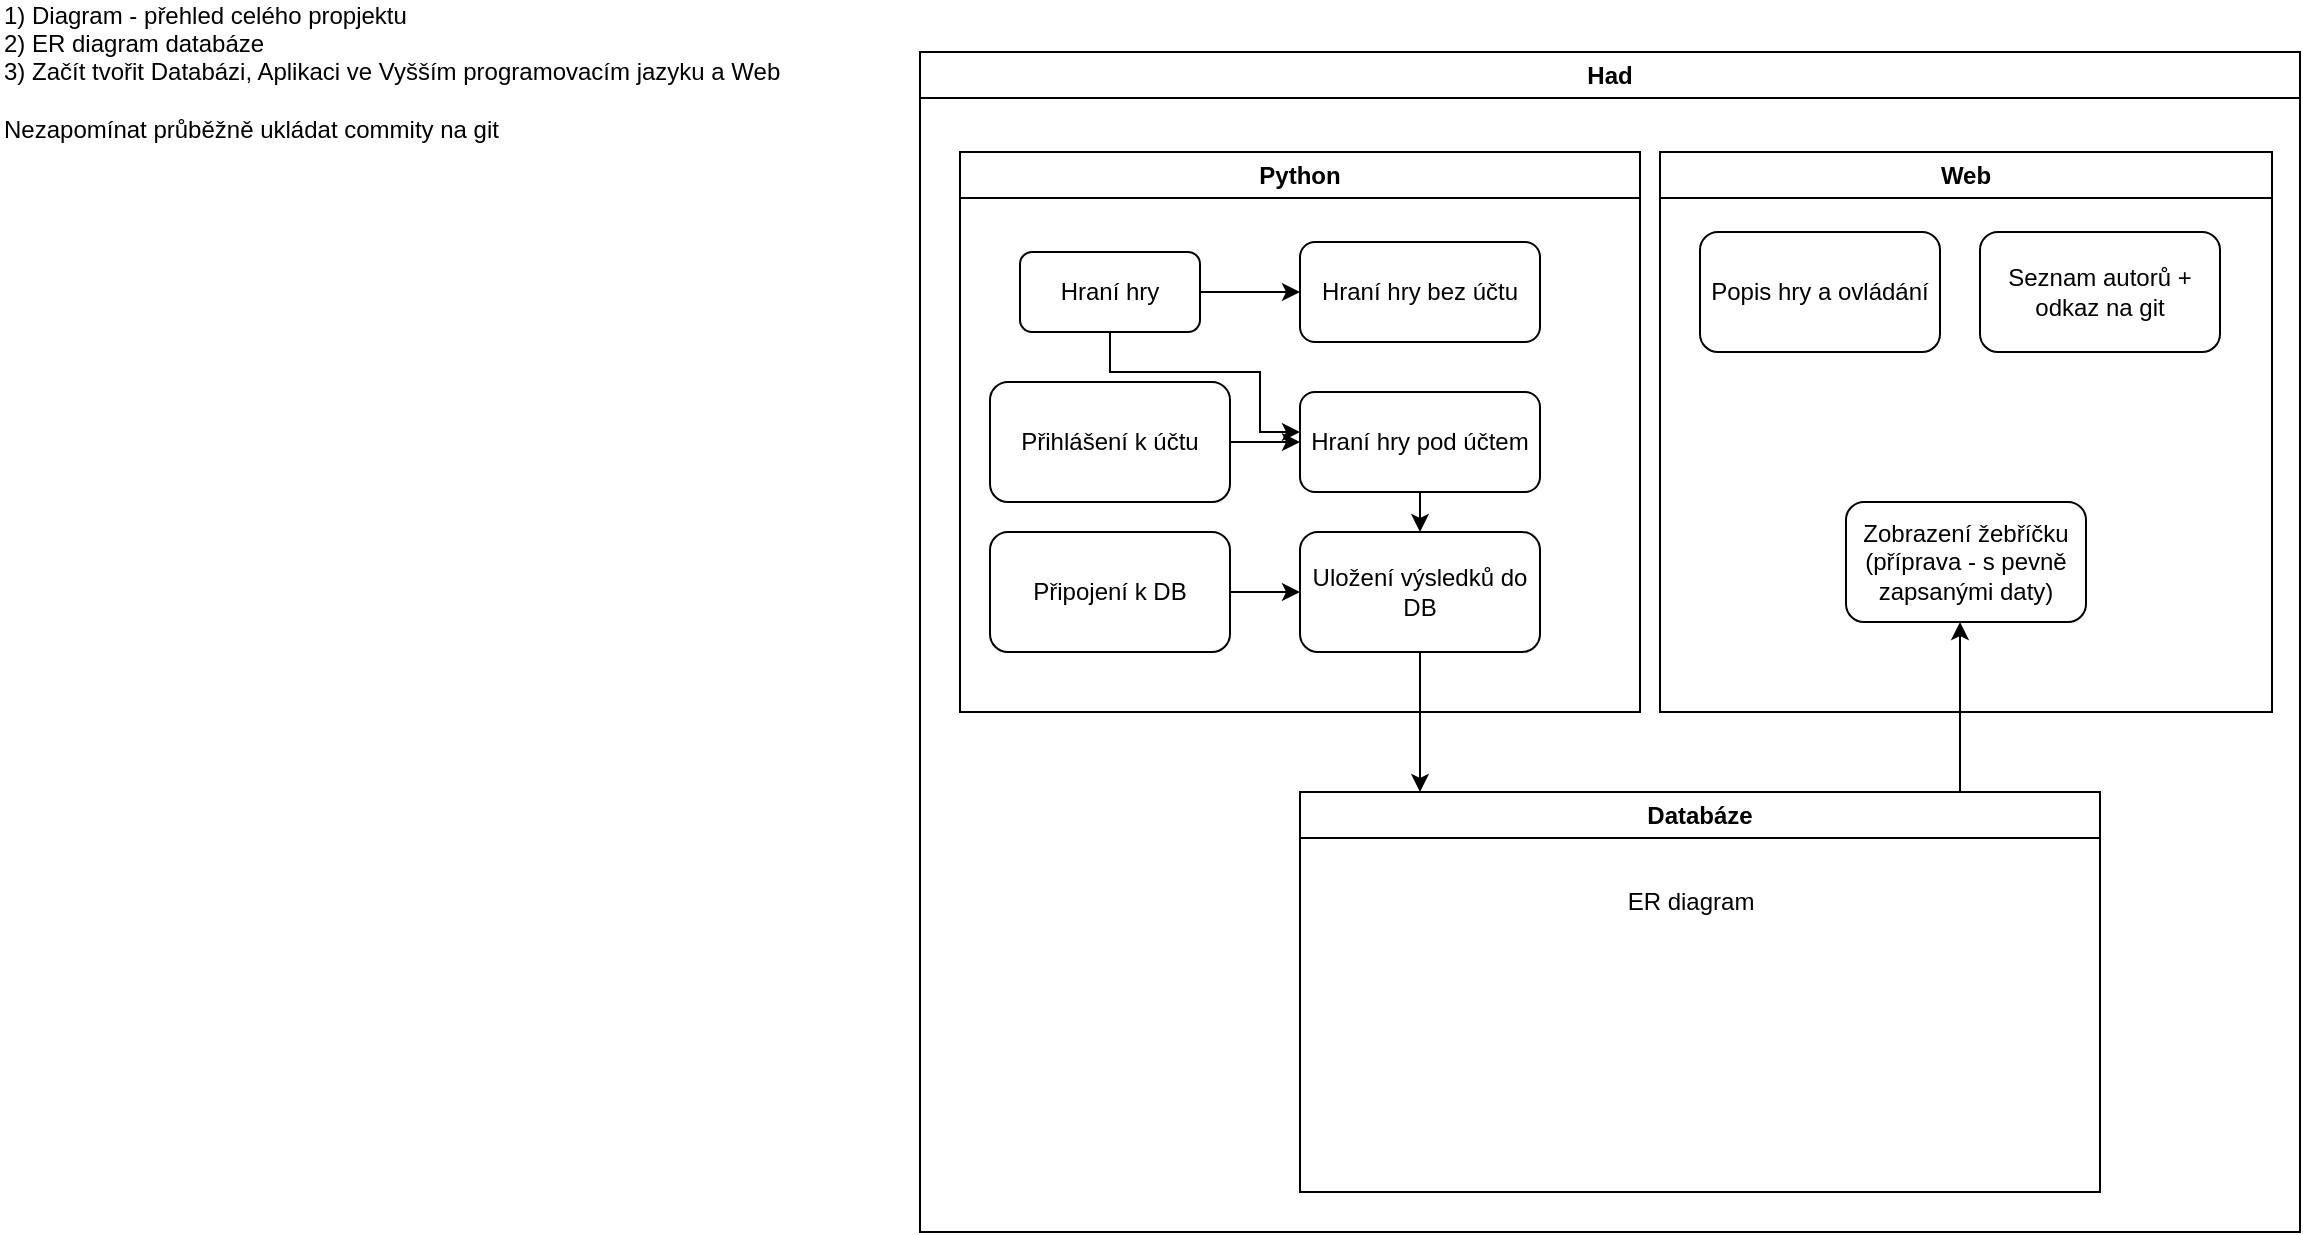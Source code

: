 <mxfile version="26.1.2">
  <diagram name="Stránka-1" id="qjKWmR6XjpJY7fzwHdBK">
    <mxGraphModel dx="1551" dy="366" grid="1" gridSize="10" guides="1" tooltips="1" connect="1" arrows="1" fold="1" page="1" pageScale="1" pageWidth="827" pageHeight="1169" math="0" shadow="0">
      <root>
        <mxCell id="0" />
        <mxCell id="1" parent="0" />
        <mxCell id="0MSs8RMA7VM3ZxcKQ-7_-2" value="Had" style="swimlane;whiteSpace=wrap;html=1;" parent="1" vertex="1">
          <mxGeometry x="60" y="70" width="690" height="590" as="geometry" />
        </mxCell>
        <mxCell id="0MSs8RMA7VM3ZxcKQ-7_-3" value="Python" style="swimlane;whiteSpace=wrap;html=1;" parent="0MSs8RMA7VM3ZxcKQ-7_-2" vertex="1">
          <mxGeometry x="20" y="50" width="340" height="280" as="geometry" />
        </mxCell>
        <mxCell id="0MSs8RMA7VM3ZxcKQ-7_-9" value="" style="edgeStyle=orthogonalEdgeStyle;rounded=0;orthogonalLoop=1;jettySize=auto;html=1;" parent="0MSs8RMA7VM3ZxcKQ-7_-3" source="0MSs8RMA7VM3ZxcKQ-7_-6" target="0MSs8RMA7VM3ZxcKQ-7_-8" edge="1">
          <mxGeometry relative="1" as="geometry" />
        </mxCell>
        <mxCell id="0MSs8RMA7VM3ZxcKQ-7_-12" style="edgeStyle=orthogonalEdgeStyle;rounded=0;orthogonalLoop=1;jettySize=auto;html=1;" parent="0MSs8RMA7VM3ZxcKQ-7_-3" source="0MSs8RMA7VM3ZxcKQ-7_-6" target="0MSs8RMA7VM3ZxcKQ-7_-10" edge="1">
          <mxGeometry relative="1" as="geometry">
            <Array as="points">
              <mxPoint x="75" y="110" />
              <mxPoint x="150" y="110" />
              <mxPoint x="150" y="140" />
            </Array>
          </mxGeometry>
        </mxCell>
        <mxCell id="0MSs8RMA7VM3ZxcKQ-7_-6" value="Hraní hry" style="rounded=1;whiteSpace=wrap;html=1;" parent="0MSs8RMA7VM3ZxcKQ-7_-3" vertex="1">
          <mxGeometry x="30" y="50" width="90" height="40" as="geometry" />
        </mxCell>
        <mxCell id="0MSs8RMA7VM3ZxcKQ-7_-11" value="" style="edgeStyle=orthogonalEdgeStyle;rounded=0;orthogonalLoop=1;jettySize=auto;html=1;" parent="0MSs8RMA7VM3ZxcKQ-7_-3" source="0MSs8RMA7VM3ZxcKQ-7_-7" target="0MSs8RMA7VM3ZxcKQ-7_-10" edge="1">
          <mxGeometry relative="1" as="geometry" />
        </mxCell>
        <mxCell id="0MSs8RMA7VM3ZxcKQ-7_-7" value="Přihlášení k účtu" style="rounded=1;whiteSpace=wrap;html=1;" parent="0MSs8RMA7VM3ZxcKQ-7_-3" vertex="1">
          <mxGeometry x="15" y="115" width="120" height="60" as="geometry" />
        </mxCell>
        <mxCell id="0MSs8RMA7VM3ZxcKQ-7_-8" value="Hraní hry bez účtu" style="rounded=1;whiteSpace=wrap;html=1;" parent="0MSs8RMA7VM3ZxcKQ-7_-3" vertex="1">
          <mxGeometry x="170" y="45" width="120" height="50" as="geometry" />
        </mxCell>
        <mxCell id="0MSs8RMA7VM3ZxcKQ-7_-15" style="edgeStyle=orthogonalEdgeStyle;rounded=0;orthogonalLoop=1;jettySize=auto;html=1;" parent="0MSs8RMA7VM3ZxcKQ-7_-3" source="0MSs8RMA7VM3ZxcKQ-7_-10" target="0MSs8RMA7VM3ZxcKQ-7_-13" edge="1">
          <mxGeometry relative="1" as="geometry">
            <Array as="points">
              <mxPoint x="230" y="250" />
              <mxPoint x="230" y="250" />
            </Array>
          </mxGeometry>
        </mxCell>
        <mxCell id="0MSs8RMA7VM3ZxcKQ-7_-10" value="Hraní hry pod účtem" style="rounded=1;whiteSpace=wrap;html=1;" parent="0MSs8RMA7VM3ZxcKQ-7_-3" vertex="1">
          <mxGeometry x="170" y="120" width="120" height="50" as="geometry" />
        </mxCell>
        <mxCell id="0MSs8RMA7VM3ZxcKQ-7_-13" value="Uložení výsledků do DB" style="rounded=1;whiteSpace=wrap;html=1;" parent="0MSs8RMA7VM3ZxcKQ-7_-3" vertex="1">
          <mxGeometry x="170" y="190" width="120" height="60" as="geometry" />
        </mxCell>
        <mxCell id="0MSs8RMA7VM3ZxcKQ-7_-16" style="edgeStyle=orthogonalEdgeStyle;rounded=0;orthogonalLoop=1;jettySize=auto;html=1;" parent="0MSs8RMA7VM3ZxcKQ-7_-3" source="0MSs8RMA7VM3ZxcKQ-7_-14" target="0MSs8RMA7VM3ZxcKQ-7_-13" edge="1">
          <mxGeometry relative="1" as="geometry">
            <Array as="points">
              <mxPoint x="150" y="220" />
              <mxPoint x="150" y="220" />
            </Array>
          </mxGeometry>
        </mxCell>
        <mxCell id="0MSs8RMA7VM3ZxcKQ-7_-14" value="Připojení k DB" style="rounded=1;whiteSpace=wrap;html=1;" parent="0MSs8RMA7VM3ZxcKQ-7_-3" vertex="1">
          <mxGeometry x="15" y="190" width="120" height="60" as="geometry" />
        </mxCell>
        <mxCell id="0MSs8RMA7VM3ZxcKQ-7_-4" value="Web" style="swimlane;whiteSpace=wrap;html=1;" parent="0MSs8RMA7VM3ZxcKQ-7_-2" vertex="1">
          <mxGeometry x="370" y="50" width="306" height="280" as="geometry" />
        </mxCell>
        <mxCell id="ogkg47ltPt4l17h-MrAO-1" value="Zobrazení žebříčku (příprava - s pevně zapsanými daty)" style="rounded=1;whiteSpace=wrap;html=1;" parent="0MSs8RMA7VM3ZxcKQ-7_-4" vertex="1">
          <mxGeometry x="93" y="175" width="120" height="60" as="geometry" />
        </mxCell>
        <mxCell id="YN0aMrctigiGbvCtd7ZG-2" value="Popis hry a ovládání" style="rounded=1;whiteSpace=wrap;html=1;" parent="0MSs8RMA7VM3ZxcKQ-7_-4" vertex="1">
          <mxGeometry x="20" y="40" width="120" height="60" as="geometry" />
        </mxCell>
        <mxCell id="YN0aMrctigiGbvCtd7ZG-3" value="Seznam autorů + odkaz na git" style="rounded=1;whiteSpace=wrap;html=1;" parent="0MSs8RMA7VM3ZxcKQ-7_-4" vertex="1">
          <mxGeometry x="160" y="40" width="120" height="60" as="geometry" />
        </mxCell>
        <mxCell id="ogkg47ltPt4l17h-MrAO-3" style="edgeStyle=orthogonalEdgeStyle;rounded=0;orthogonalLoop=1;jettySize=auto;html=1;" parent="0MSs8RMA7VM3ZxcKQ-7_-2" source="0MSs8RMA7VM3ZxcKQ-7_-5" target="ogkg47ltPt4l17h-MrAO-1" edge="1">
          <mxGeometry relative="1" as="geometry">
            <Array as="points">
              <mxPoint x="520" y="340" />
              <mxPoint x="520" y="340" />
            </Array>
          </mxGeometry>
        </mxCell>
        <mxCell id="0MSs8RMA7VM3ZxcKQ-7_-5" value="Databáze" style="swimlane;whiteSpace=wrap;html=1;" parent="0MSs8RMA7VM3ZxcKQ-7_-2" vertex="1">
          <mxGeometry x="190" y="370" width="400" height="200" as="geometry" />
        </mxCell>
        <mxCell id="BXycLAXEMc2fm0GsMhos-1" value="ER diagram" style="text;html=1;align=center;verticalAlign=middle;resizable=0;points=[];autosize=1;strokeColor=none;fillColor=none;" vertex="1" parent="0MSs8RMA7VM3ZxcKQ-7_-5">
          <mxGeometry x="150" y="40" width="90" height="30" as="geometry" />
        </mxCell>
        <mxCell id="0MSs8RMA7VM3ZxcKQ-7_-17" style="edgeStyle=orthogonalEdgeStyle;rounded=0;orthogonalLoop=1;jettySize=auto;html=1;" parent="0MSs8RMA7VM3ZxcKQ-7_-2" source="0MSs8RMA7VM3ZxcKQ-7_-13" target="0MSs8RMA7VM3ZxcKQ-7_-5" edge="1">
          <mxGeometry relative="1" as="geometry">
            <Array as="points">
              <mxPoint x="260" y="520" />
              <mxPoint x="260" y="520" />
            </Array>
          </mxGeometry>
        </mxCell>
        <mxCell id="YN0aMrctigiGbvCtd7ZG-1" value="&lt;div align=&quot;left&quot;&gt;1) Diagram - přehled celého propjektu&lt;/div&gt;&lt;div align=&quot;left&quot;&gt;2) ER diagram databáze&lt;/div&gt;&lt;div align=&quot;left&quot;&gt;3) Začít tvořit Databázi, Aplikaci ve Vyšším programovacím jazyku a Web&lt;/div&gt;&lt;br&gt;Nezapomínat průběžně ukládat commity na git" style="text;html=1;align=left;verticalAlign=middle;whiteSpace=wrap;rounded=0;" parent="1" vertex="1">
          <mxGeometry x="-400" y="70" width="450" height="20" as="geometry" />
        </mxCell>
      </root>
    </mxGraphModel>
  </diagram>
</mxfile>
